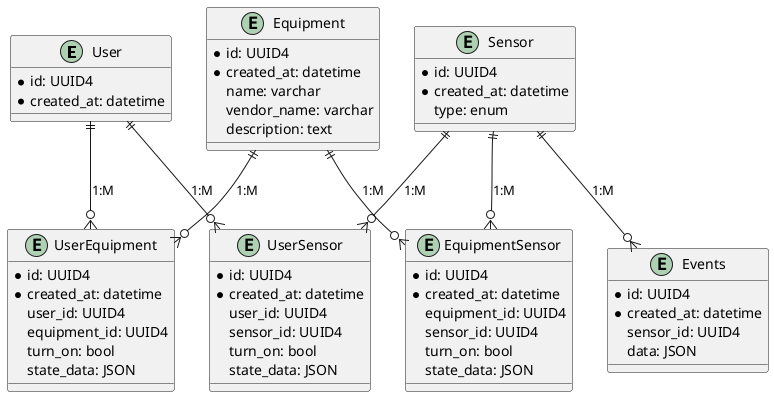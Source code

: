 @startuml
entity "User" {
    *id: UUID4
    *created_at: datetime
}

entity "Equipment" {
    *id: UUID4
    *created_at: datetime
    name: varchar
    vendor_name: varchar
    description: text
}

entity "UserEquipment" {
    *id: UUID4
    *created_at: datetime
    user_id: UUID4
    equipment_id: UUID4
    turn_on: bool
    state_data: JSON
}

entity "Sensor" {
    *id: UUID4
    *created_at: datetime
    type: enum
}

entity "EquipmentSensor" {
    *id: UUID4
    *created_at: datetime
    equipment_id: UUID4
    sensor_id: UUID4
    turn_on: bool
    state_data: JSON
}

entity "Events" {
    *id: UUID4
    *created_at: datetime
    sensor_id: UUID4
    data: JSON
}

entity "UserSensor" {
    *id: UUID4
    *created_at: datetime
    user_id: UUID4
    sensor_id: UUID4
    turn_on: bool
    state_data: JSON
}

' Связи между таблицами
User ||--o{ UserEquipment : "1:M"
Equipment ||--o{ UserEquipment : "1:M"

Equipment ||--o{ EquipmentSensor : "1:M"
Sensor ||--o{ EquipmentSensor : "1:M"

Sensor ||--o{ Events : "1:M"

User ||--o{ UserSensor : "1:M"
Sensor ||--o{ UserSensor : "1:M"
@enduml
